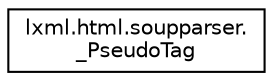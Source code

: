 digraph "Graphical Class Hierarchy"
{
 // LATEX_PDF_SIZE
  edge [fontname="Helvetica",fontsize="10",labelfontname="Helvetica",labelfontsize="10"];
  node [fontname="Helvetica",fontsize="10",shape=record];
  rankdir="LR";
  Node0 [label="lxml.html.soupparser.\l_PseudoTag",height=0.2,width=0.4,color="black", fillcolor="white", style="filled",URL="$classlxml_1_1html_1_1soupparser_1_1__PseudoTag.html",tooltip=" "];
}
